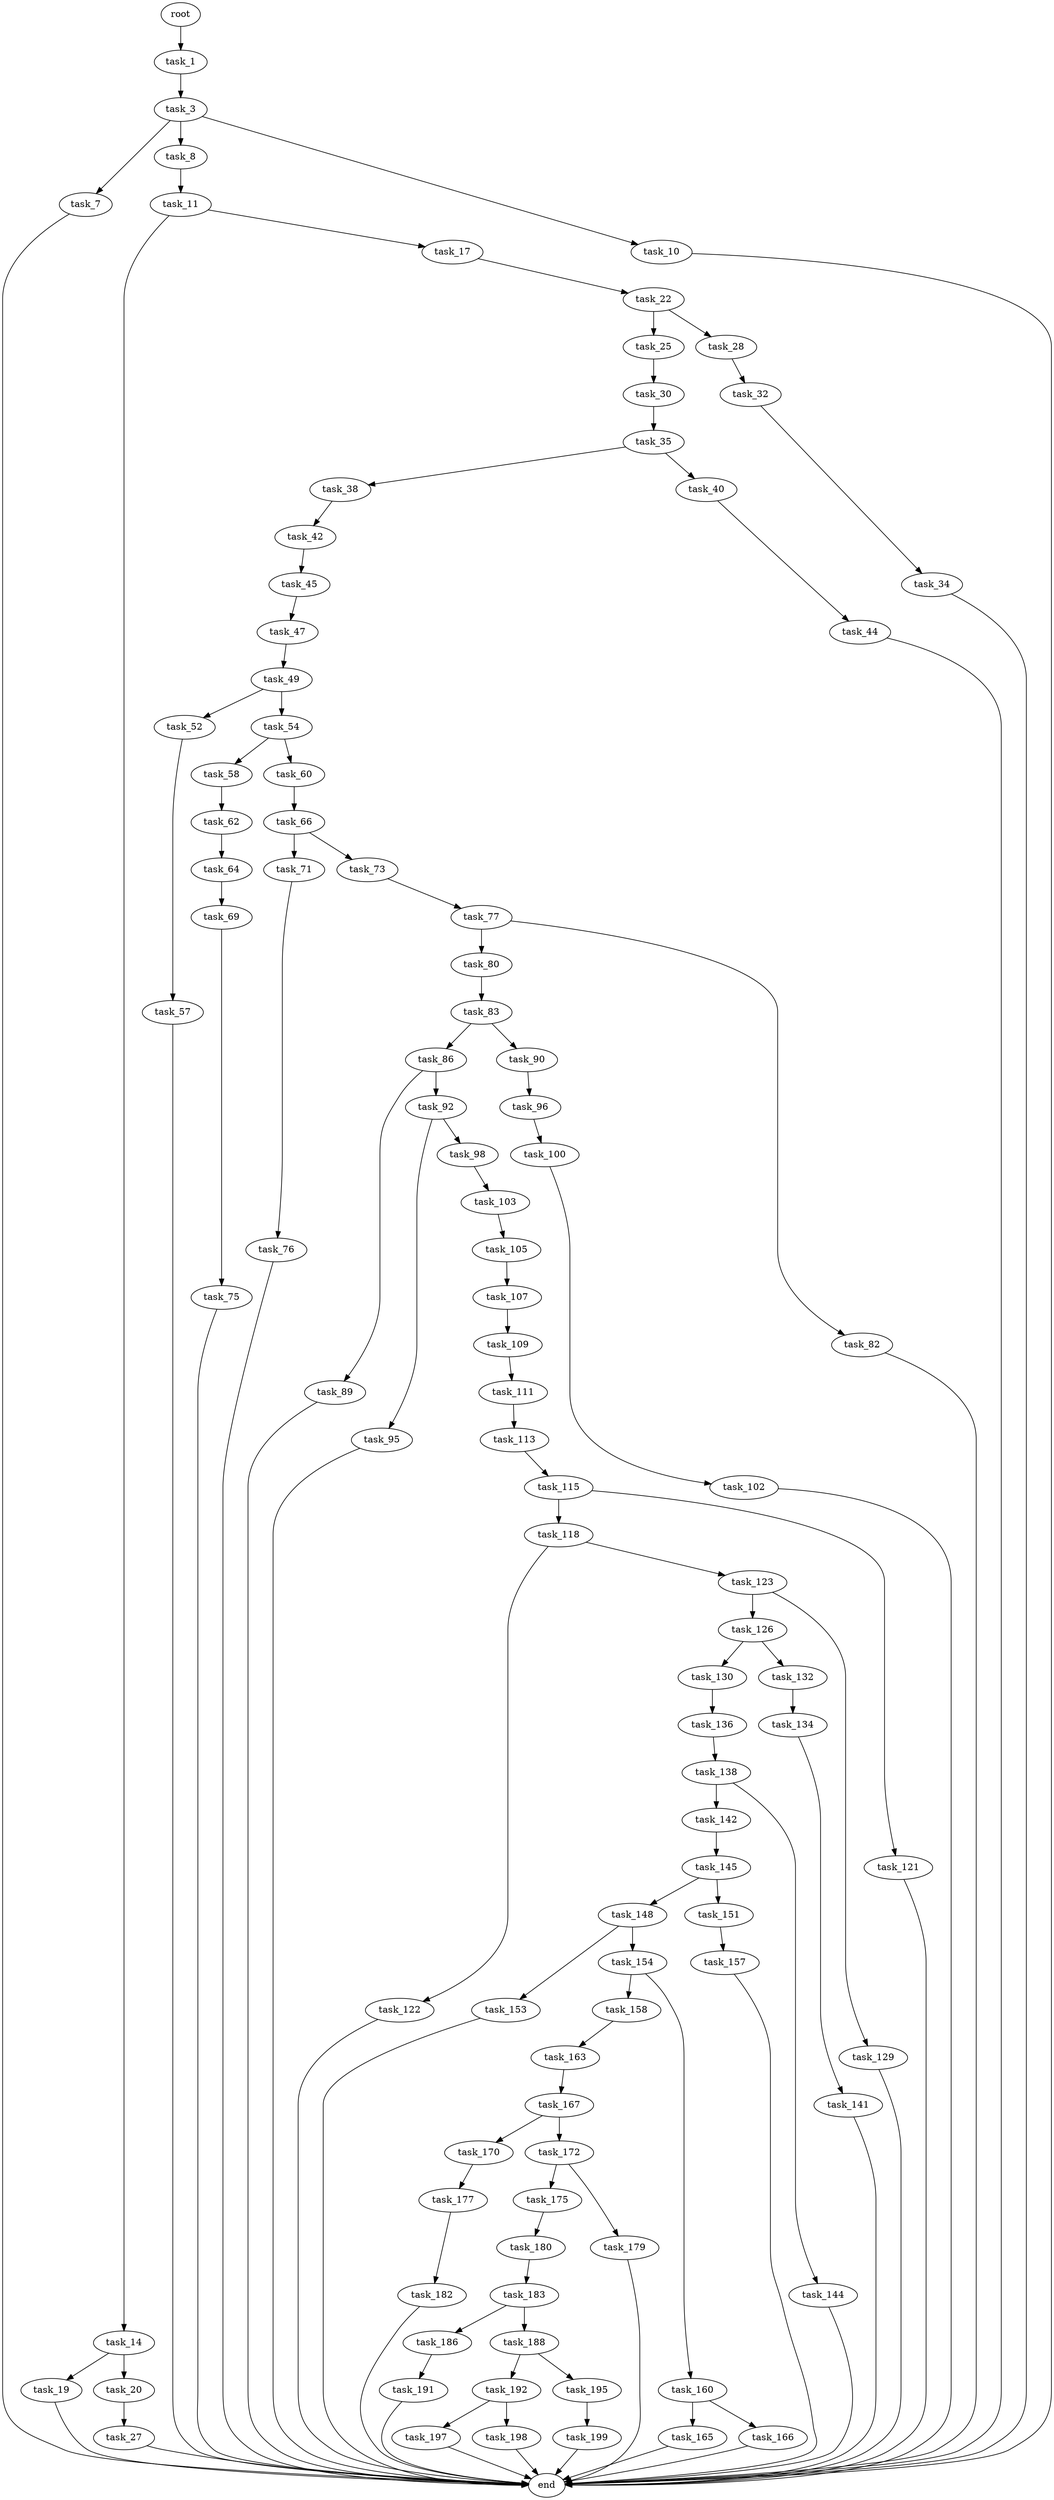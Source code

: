 digraph G {
  root [size="0.000000"];
  task_1 [size="3156984221.000000"];
  task_3 [size="573373680266.000000"];
  task_7 [size="370890877.000000"];
  task_8 [size="7203836339.000000"];
  task_10 [size="167439748333.000000"];
  task_11 [size="134217728000.000000"];
  task_14 [size="8589934592.000000"];
  task_17 [size="27439377476.000000"];
  task_19 [size="28991029248.000000"];
  task_20 [size="134217728000.000000"];
  task_22 [size="1949013973.000000"];
  task_25 [size="8589934592.000000"];
  task_27 [size="918466196.000000"];
  task_28 [size="123437418831.000000"];
  task_30 [size="9207173409.000000"];
  task_32 [size="34410075006.000000"];
  task_34 [size="549755813888.000000"];
  task_35 [size="42991931500.000000"];
  task_38 [size="1607755100.000000"];
  task_40 [size="9513106046.000000"];
  task_42 [size="25762733552.000000"];
  task_44 [size="7921648202.000000"];
  task_45 [size="22940741082.000000"];
  task_47 [size="134217728000.000000"];
  task_49 [size="989272123.000000"];
  task_52 [size="30405204607.000000"];
  task_54 [size="368293445632.000000"];
  task_57 [size="329718603473.000000"];
  task_58 [size="134217728000.000000"];
  task_60 [size="368293445632.000000"];
  task_62 [size="231928233984.000000"];
  task_64 [size="1111075876263.000000"];
  task_66 [size="16500039753.000000"];
  task_69 [size="8939812945.000000"];
  task_71 [size="12107714536.000000"];
  task_73 [size="28991029248.000000"];
  task_75 [size="104224676023.000000"];
  task_76 [size="68719476736.000000"];
  task_77 [size="34560502283.000000"];
  task_80 [size="68719476736.000000"];
  task_82 [size="134217728000.000000"];
  task_83 [size="7721468217.000000"];
  task_86 [size="607402602131.000000"];
  task_89 [size="782757789696.000000"];
  task_90 [size="275045185895.000000"];
  task_92 [size="30000574959.000000"];
  task_95 [size="6616253122.000000"];
  task_96 [size="6781947928.000000"];
  task_98 [size="4696311627.000000"];
  task_100 [size="520661126365.000000"];
  task_102 [size="6263161861.000000"];
  task_103 [size="5932967681.000000"];
  task_105 [size="368293445632.000000"];
  task_107 [size="368293445632.000000"];
  task_109 [size="655559744.000000"];
  task_111 [size="26419051599.000000"];
  task_113 [size="19693582307.000000"];
  task_115 [size="416760351692.000000"];
  task_118 [size="1682458239.000000"];
  task_121 [size="582874335199.000000"];
  task_122 [size="8639748435.000000"];
  task_123 [size="134115780576.000000"];
  task_126 [size="8589934592.000000"];
  task_129 [size="15742252804.000000"];
  task_130 [size="17866853955.000000"];
  task_132 [size="6752681439.000000"];
  task_134 [size="22652568890.000000"];
  task_136 [size="9671393731.000000"];
  task_138 [size="28970997325.000000"];
  task_141 [size="23994874591.000000"];
  task_142 [size="9315047407.000000"];
  task_144 [size="782757789696.000000"];
  task_145 [size="2842003452.000000"];
  task_148 [size="21000017696.000000"];
  task_151 [size="57492923664.000000"];
  task_153 [size="9156344346.000000"];
  task_154 [size="788900811061.000000"];
  task_157 [size="8589934592.000000"];
  task_158 [size="4590300352.000000"];
  task_160 [size="1073741824000.000000"];
  task_163 [size="314837672379.000000"];
  task_165 [size="134217728000.000000"];
  task_166 [size="28991029248.000000"];
  task_167 [size="290987629262.000000"];
  task_170 [size="68719476736.000000"];
  task_172 [size="368293445632.000000"];
  task_175 [size="1073741824000.000000"];
  task_177 [size="231928233984.000000"];
  task_179 [size="231928233984.000000"];
  task_180 [size="2676671685.000000"];
  task_182 [size="41647496992.000000"];
  task_183 [size="171961590343.000000"];
  task_186 [size="323470124155.000000"];
  task_188 [size="5926664044.000000"];
  task_191 [size="314866649390.000000"];
  task_192 [size="11338038761.000000"];
  task_195 [size="5919441834.000000"];
  task_197 [size="8589934592.000000"];
  task_198 [size="5665061870.000000"];
  task_199 [size="27511747742.000000"];
  end [size="0.000000"];

  root -> task_1 [size="1.000000"];
  task_1 -> task_3 [size="301989888.000000"];
  task_3 -> task_7 [size="838860800.000000"];
  task_3 -> task_8 [size="838860800.000000"];
  task_3 -> task_10 [size="838860800.000000"];
  task_7 -> end [size="1.000000"];
  task_8 -> task_11 [size="838860800.000000"];
  task_10 -> end [size="1.000000"];
  task_11 -> task_14 [size="209715200.000000"];
  task_11 -> task_17 [size="209715200.000000"];
  task_14 -> task_19 [size="33554432.000000"];
  task_14 -> task_20 [size="33554432.000000"];
  task_17 -> task_22 [size="33554432.000000"];
  task_19 -> end [size="1.000000"];
  task_20 -> task_27 [size="209715200.000000"];
  task_22 -> task_25 [size="209715200.000000"];
  task_22 -> task_28 [size="209715200.000000"];
  task_25 -> task_30 [size="33554432.000000"];
  task_27 -> end [size="1.000000"];
  task_28 -> task_32 [size="411041792.000000"];
  task_30 -> task_35 [size="411041792.000000"];
  task_32 -> task_34 [size="33554432.000000"];
  task_34 -> end [size="1.000000"];
  task_35 -> task_38 [size="838860800.000000"];
  task_35 -> task_40 [size="838860800.000000"];
  task_38 -> task_42 [size="33554432.000000"];
  task_40 -> task_44 [size="301989888.000000"];
  task_42 -> task_45 [size="679477248.000000"];
  task_44 -> end [size="1.000000"];
  task_45 -> task_47 [size="33554432.000000"];
  task_47 -> task_49 [size="209715200.000000"];
  task_49 -> task_52 [size="33554432.000000"];
  task_49 -> task_54 [size="33554432.000000"];
  task_52 -> task_57 [size="536870912.000000"];
  task_54 -> task_58 [size="411041792.000000"];
  task_54 -> task_60 [size="411041792.000000"];
  task_57 -> end [size="1.000000"];
  task_58 -> task_62 [size="209715200.000000"];
  task_60 -> task_66 [size="411041792.000000"];
  task_62 -> task_64 [size="301989888.000000"];
  task_64 -> task_69 [size="838860800.000000"];
  task_66 -> task_71 [size="411041792.000000"];
  task_66 -> task_73 [size="411041792.000000"];
  task_69 -> task_75 [size="209715200.000000"];
  task_71 -> task_76 [size="209715200.000000"];
  task_73 -> task_77 [size="75497472.000000"];
  task_75 -> end [size="1.000000"];
  task_76 -> end [size="1.000000"];
  task_77 -> task_80 [size="134217728.000000"];
  task_77 -> task_82 [size="134217728.000000"];
  task_80 -> task_83 [size="134217728.000000"];
  task_82 -> end [size="1.000000"];
  task_83 -> task_86 [size="838860800.000000"];
  task_83 -> task_90 [size="838860800.000000"];
  task_86 -> task_89 [size="679477248.000000"];
  task_86 -> task_92 [size="679477248.000000"];
  task_89 -> end [size="1.000000"];
  task_90 -> task_96 [size="679477248.000000"];
  task_92 -> task_95 [size="134217728.000000"];
  task_92 -> task_98 [size="134217728.000000"];
  task_95 -> end [size="1.000000"];
  task_96 -> task_100 [size="134217728.000000"];
  task_98 -> task_103 [size="209715200.000000"];
  task_100 -> task_102 [size="411041792.000000"];
  task_102 -> end [size="1.000000"];
  task_103 -> task_105 [size="301989888.000000"];
  task_105 -> task_107 [size="411041792.000000"];
  task_107 -> task_109 [size="411041792.000000"];
  task_109 -> task_111 [size="33554432.000000"];
  task_111 -> task_113 [size="838860800.000000"];
  task_113 -> task_115 [size="33554432.000000"];
  task_115 -> task_118 [size="301989888.000000"];
  task_115 -> task_121 [size="301989888.000000"];
  task_118 -> task_122 [size="75497472.000000"];
  task_118 -> task_123 [size="75497472.000000"];
  task_121 -> end [size="1.000000"];
  task_122 -> end [size="1.000000"];
  task_123 -> task_126 [size="134217728.000000"];
  task_123 -> task_129 [size="134217728.000000"];
  task_126 -> task_130 [size="33554432.000000"];
  task_126 -> task_132 [size="33554432.000000"];
  task_129 -> end [size="1.000000"];
  task_130 -> task_136 [size="411041792.000000"];
  task_132 -> task_134 [size="301989888.000000"];
  task_134 -> task_141 [size="411041792.000000"];
  task_136 -> task_138 [size="209715200.000000"];
  task_138 -> task_142 [size="33554432.000000"];
  task_138 -> task_144 [size="33554432.000000"];
  task_141 -> end [size="1.000000"];
  task_142 -> task_145 [size="33554432.000000"];
  task_144 -> end [size="1.000000"];
  task_145 -> task_148 [size="75497472.000000"];
  task_145 -> task_151 [size="75497472.000000"];
  task_148 -> task_153 [size="679477248.000000"];
  task_148 -> task_154 [size="679477248.000000"];
  task_151 -> task_157 [size="209715200.000000"];
  task_153 -> end [size="1.000000"];
  task_154 -> task_158 [size="838860800.000000"];
  task_154 -> task_160 [size="838860800.000000"];
  task_157 -> end [size="1.000000"];
  task_158 -> task_163 [size="75497472.000000"];
  task_160 -> task_165 [size="838860800.000000"];
  task_160 -> task_166 [size="838860800.000000"];
  task_163 -> task_167 [size="301989888.000000"];
  task_165 -> end [size="1.000000"];
  task_166 -> end [size="1.000000"];
  task_167 -> task_170 [size="679477248.000000"];
  task_167 -> task_172 [size="679477248.000000"];
  task_170 -> task_177 [size="134217728.000000"];
  task_172 -> task_175 [size="411041792.000000"];
  task_172 -> task_179 [size="411041792.000000"];
  task_175 -> task_180 [size="838860800.000000"];
  task_177 -> task_182 [size="301989888.000000"];
  task_179 -> end [size="1.000000"];
  task_180 -> task_183 [size="209715200.000000"];
  task_182 -> end [size="1.000000"];
  task_183 -> task_186 [size="134217728.000000"];
  task_183 -> task_188 [size="134217728.000000"];
  task_186 -> task_191 [size="536870912.000000"];
  task_188 -> task_192 [size="411041792.000000"];
  task_188 -> task_195 [size="411041792.000000"];
  task_191 -> end [size="1.000000"];
  task_192 -> task_197 [size="209715200.000000"];
  task_192 -> task_198 [size="209715200.000000"];
  task_195 -> task_199 [size="209715200.000000"];
  task_197 -> end [size="1.000000"];
  task_198 -> end [size="1.000000"];
  task_199 -> end [size="1.000000"];
}
